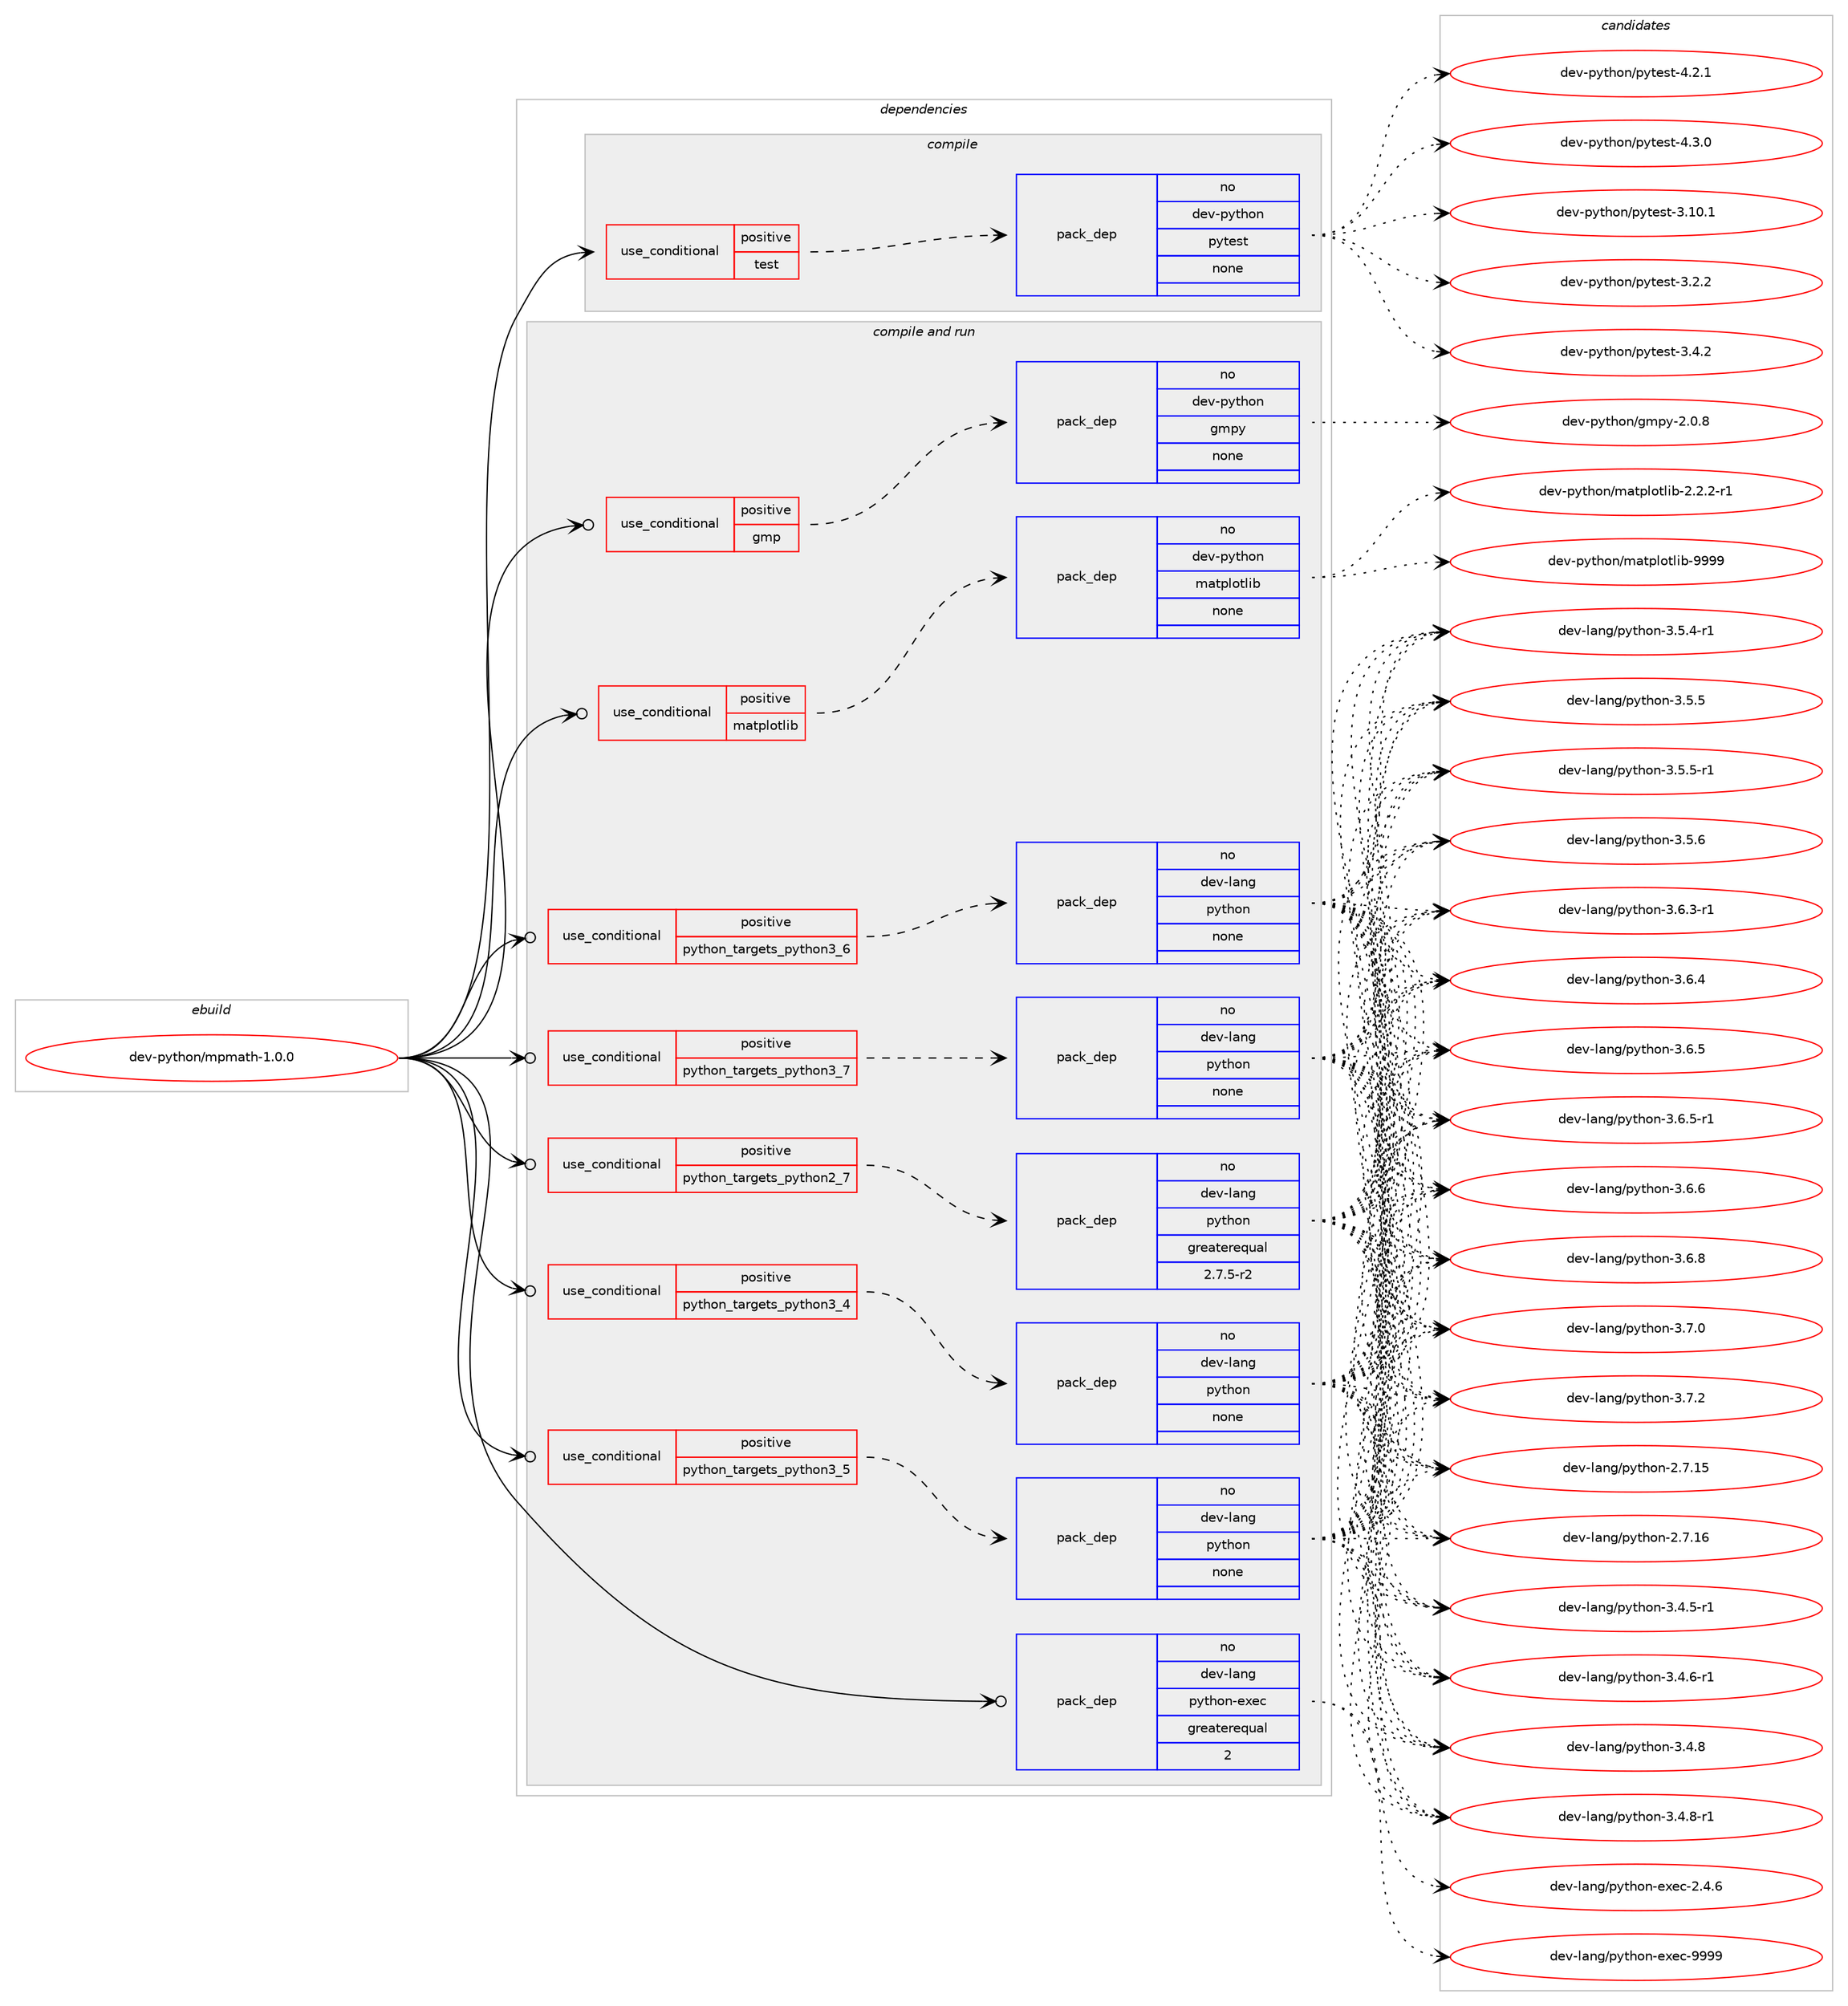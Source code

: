 digraph prolog {

# *************
# Graph options
# *************

newrank=true;
concentrate=true;
compound=true;
graph [rankdir=LR,fontname=Helvetica,fontsize=10,ranksep=1.5];#, ranksep=2.5, nodesep=0.2];
edge  [arrowhead=vee];
node  [fontname=Helvetica,fontsize=10];

# **********
# The ebuild
# **********

subgraph cluster_leftcol {
color=gray;
rank=same;
label=<<i>ebuild</i>>;
id [label="dev-python/mpmath-1.0.0", color=red, width=4, href="../dev-python/mpmath-1.0.0.svg"];
}

# ****************
# The dependencies
# ****************

subgraph cluster_midcol {
color=gray;
label=<<i>dependencies</i>>;
subgraph cluster_compile {
fillcolor="#eeeeee";
style=filled;
label=<<i>compile</i>>;
subgraph cond377668 {
dependency1419399 [label=<<TABLE BORDER="0" CELLBORDER="1" CELLSPACING="0" CELLPADDING="4"><TR><TD ROWSPAN="3" CELLPADDING="10">use_conditional</TD></TR><TR><TD>positive</TD></TR><TR><TD>test</TD></TR></TABLE>>, shape=none, color=red];
subgraph pack1018457 {
dependency1419400 [label=<<TABLE BORDER="0" CELLBORDER="1" CELLSPACING="0" CELLPADDING="4" WIDTH="220"><TR><TD ROWSPAN="6" CELLPADDING="30">pack_dep</TD></TR><TR><TD WIDTH="110">no</TD></TR><TR><TD>dev-python</TD></TR><TR><TD>pytest</TD></TR><TR><TD>none</TD></TR><TR><TD></TD></TR></TABLE>>, shape=none, color=blue];
}
dependency1419399:e -> dependency1419400:w [weight=20,style="dashed",arrowhead="vee"];
}
id:e -> dependency1419399:w [weight=20,style="solid",arrowhead="vee"];
}
subgraph cluster_compileandrun {
fillcolor="#eeeeee";
style=filled;
label=<<i>compile and run</i>>;
subgraph cond377669 {
dependency1419401 [label=<<TABLE BORDER="0" CELLBORDER="1" CELLSPACING="0" CELLPADDING="4"><TR><TD ROWSPAN="3" CELLPADDING="10">use_conditional</TD></TR><TR><TD>positive</TD></TR><TR><TD>gmp</TD></TR></TABLE>>, shape=none, color=red];
subgraph pack1018458 {
dependency1419402 [label=<<TABLE BORDER="0" CELLBORDER="1" CELLSPACING="0" CELLPADDING="4" WIDTH="220"><TR><TD ROWSPAN="6" CELLPADDING="30">pack_dep</TD></TR><TR><TD WIDTH="110">no</TD></TR><TR><TD>dev-python</TD></TR><TR><TD>gmpy</TD></TR><TR><TD>none</TD></TR><TR><TD></TD></TR></TABLE>>, shape=none, color=blue];
}
dependency1419401:e -> dependency1419402:w [weight=20,style="dashed",arrowhead="vee"];
}
id:e -> dependency1419401:w [weight=20,style="solid",arrowhead="odotvee"];
subgraph cond377670 {
dependency1419403 [label=<<TABLE BORDER="0" CELLBORDER="1" CELLSPACING="0" CELLPADDING="4"><TR><TD ROWSPAN="3" CELLPADDING="10">use_conditional</TD></TR><TR><TD>positive</TD></TR><TR><TD>matplotlib</TD></TR></TABLE>>, shape=none, color=red];
subgraph pack1018459 {
dependency1419404 [label=<<TABLE BORDER="0" CELLBORDER="1" CELLSPACING="0" CELLPADDING="4" WIDTH="220"><TR><TD ROWSPAN="6" CELLPADDING="30">pack_dep</TD></TR><TR><TD WIDTH="110">no</TD></TR><TR><TD>dev-python</TD></TR><TR><TD>matplotlib</TD></TR><TR><TD>none</TD></TR><TR><TD></TD></TR></TABLE>>, shape=none, color=blue];
}
dependency1419403:e -> dependency1419404:w [weight=20,style="dashed",arrowhead="vee"];
}
id:e -> dependency1419403:w [weight=20,style="solid",arrowhead="odotvee"];
subgraph cond377671 {
dependency1419405 [label=<<TABLE BORDER="0" CELLBORDER="1" CELLSPACING="0" CELLPADDING="4"><TR><TD ROWSPAN="3" CELLPADDING="10">use_conditional</TD></TR><TR><TD>positive</TD></TR><TR><TD>python_targets_python2_7</TD></TR></TABLE>>, shape=none, color=red];
subgraph pack1018460 {
dependency1419406 [label=<<TABLE BORDER="0" CELLBORDER="1" CELLSPACING="0" CELLPADDING="4" WIDTH="220"><TR><TD ROWSPAN="6" CELLPADDING="30">pack_dep</TD></TR><TR><TD WIDTH="110">no</TD></TR><TR><TD>dev-lang</TD></TR><TR><TD>python</TD></TR><TR><TD>greaterequal</TD></TR><TR><TD>2.7.5-r2</TD></TR></TABLE>>, shape=none, color=blue];
}
dependency1419405:e -> dependency1419406:w [weight=20,style="dashed",arrowhead="vee"];
}
id:e -> dependency1419405:w [weight=20,style="solid",arrowhead="odotvee"];
subgraph cond377672 {
dependency1419407 [label=<<TABLE BORDER="0" CELLBORDER="1" CELLSPACING="0" CELLPADDING="4"><TR><TD ROWSPAN="3" CELLPADDING="10">use_conditional</TD></TR><TR><TD>positive</TD></TR><TR><TD>python_targets_python3_4</TD></TR></TABLE>>, shape=none, color=red];
subgraph pack1018461 {
dependency1419408 [label=<<TABLE BORDER="0" CELLBORDER="1" CELLSPACING="0" CELLPADDING="4" WIDTH="220"><TR><TD ROWSPAN="6" CELLPADDING="30">pack_dep</TD></TR><TR><TD WIDTH="110">no</TD></TR><TR><TD>dev-lang</TD></TR><TR><TD>python</TD></TR><TR><TD>none</TD></TR><TR><TD></TD></TR></TABLE>>, shape=none, color=blue];
}
dependency1419407:e -> dependency1419408:w [weight=20,style="dashed",arrowhead="vee"];
}
id:e -> dependency1419407:w [weight=20,style="solid",arrowhead="odotvee"];
subgraph cond377673 {
dependency1419409 [label=<<TABLE BORDER="0" CELLBORDER="1" CELLSPACING="0" CELLPADDING="4"><TR><TD ROWSPAN="3" CELLPADDING="10">use_conditional</TD></TR><TR><TD>positive</TD></TR><TR><TD>python_targets_python3_5</TD></TR></TABLE>>, shape=none, color=red];
subgraph pack1018462 {
dependency1419410 [label=<<TABLE BORDER="0" CELLBORDER="1" CELLSPACING="0" CELLPADDING="4" WIDTH="220"><TR><TD ROWSPAN="6" CELLPADDING="30">pack_dep</TD></TR><TR><TD WIDTH="110">no</TD></TR><TR><TD>dev-lang</TD></TR><TR><TD>python</TD></TR><TR><TD>none</TD></TR><TR><TD></TD></TR></TABLE>>, shape=none, color=blue];
}
dependency1419409:e -> dependency1419410:w [weight=20,style="dashed",arrowhead="vee"];
}
id:e -> dependency1419409:w [weight=20,style="solid",arrowhead="odotvee"];
subgraph cond377674 {
dependency1419411 [label=<<TABLE BORDER="0" CELLBORDER="1" CELLSPACING="0" CELLPADDING="4"><TR><TD ROWSPAN="3" CELLPADDING="10">use_conditional</TD></TR><TR><TD>positive</TD></TR><TR><TD>python_targets_python3_6</TD></TR></TABLE>>, shape=none, color=red];
subgraph pack1018463 {
dependency1419412 [label=<<TABLE BORDER="0" CELLBORDER="1" CELLSPACING="0" CELLPADDING="4" WIDTH="220"><TR><TD ROWSPAN="6" CELLPADDING="30">pack_dep</TD></TR><TR><TD WIDTH="110">no</TD></TR><TR><TD>dev-lang</TD></TR><TR><TD>python</TD></TR><TR><TD>none</TD></TR><TR><TD></TD></TR></TABLE>>, shape=none, color=blue];
}
dependency1419411:e -> dependency1419412:w [weight=20,style="dashed",arrowhead="vee"];
}
id:e -> dependency1419411:w [weight=20,style="solid",arrowhead="odotvee"];
subgraph cond377675 {
dependency1419413 [label=<<TABLE BORDER="0" CELLBORDER="1" CELLSPACING="0" CELLPADDING="4"><TR><TD ROWSPAN="3" CELLPADDING="10">use_conditional</TD></TR><TR><TD>positive</TD></TR><TR><TD>python_targets_python3_7</TD></TR></TABLE>>, shape=none, color=red];
subgraph pack1018464 {
dependency1419414 [label=<<TABLE BORDER="0" CELLBORDER="1" CELLSPACING="0" CELLPADDING="4" WIDTH="220"><TR><TD ROWSPAN="6" CELLPADDING="30">pack_dep</TD></TR><TR><TD WIDTH="110">no</TD></TR><TR><TD>dev-lang</TD></TR><TR><TD>python</TD></TR><TR><TD>none</TD></TR><TR><TD></TD></TR></TABLE>>, shape=none, color=blue];
}
dependency1419413:e -> dependency1419414:w [weight=20,style="dashed",arrowhead="vee"];
}
id:e -> dependency1419413:w [weight=20,style="solid",arrowhead="odotvee"];
subgraph pack1018465 {
dependency1419415 [label=<<TABLE BORDER="0" CELLBORDER="1" CELLSPACING="0" CELLPADDING="4" WIDTH="220"><TR><TD ROWSPAN="6" CELLPADDING="30">pack_dep</TD></TR><TR><TD WIDTH="110">no</TD></TR><TR><TD>dev-lang</TD></TR><TR><TD>python-exec</TD></TR><TR><TD>greaterequal</TD></TR><TR><TD>2</TD></TR></TABLE>>, shape=none, color=blue];
}
id:e -> dependency1419415:w [weight=20,style="solid",arrowhead="odotvee"];
}
subgraph cluster_run {
fillcolor="#eeeeee";
style=filled;
label=<<i>run</i>>;
}
}

# **************
# The candidates
# **************

subgraph cluster_choices {
rank=same;
color=gray;
label=<<i>candidates</i>>;

subgraph choice1018457 {
color=black;
nodesep=1;
choice100101118451121211161041111104711212111610111511645514649484649 [label="dev-python/pytest-3.10.1", color=red, width=4,href="../dev-python/pytest-3.10.1.svg"];
choice1001011184511212111610411111047112121116101115116455146504650 [label="dev-python/pytest-3.2.2", color=red, width=4,href="../dev-python/pytest-3.2.2.svg"];
choice1001011184511212111610411111047112121116101115116455146524650 [label="dev-python/pytest-3.4.2", color=red, width=4,href="../dev-python/pytest-3.4.2.svg"];
choice1001011184511212111610411111047112121116101115116455246504649 [label="dev-python/pytest-4.2.1", color=red, width=4,href="../dev-python/pytest-4.2.1.svg"];
choice1001011184511212111610411111047112121116101115116455246514648 [label="dev-python/pytest-4.3.0", color=red, width=4,href="../dev-python/pytest-4.3.0.svg"];
dependency1419400:e -> choice100101118451121211161041111104711212111610111511645514649484649:w [style=dotted,weight="100"];
dependency1419400:e -> choice1001011184511212111610411111047112121116101115116455146504650:w [style=dotted,weight="100"];
dependency1419400:e -> choice1001011184511212111610411111047112121116101115116455146524650:w [style=dotted,weight="100"];
dependency1419400:e -> choice1001011184511212111610411111047112121116101115116455246504649:w [style=dotted,weight="100"];
dependency1419400:e -> choice1001011184511212111610411111047112121116101115116455246514648:w [style=dotted,weight="100"];
}
subgraph choice1018458 {
color=black;
nodesep=1;
choice1001011184511212111610411111047103109112121455046484656 [label="dev-python/gmpy-2.0.8", color=red, width=4,href="../dev-python/gmpy-2.0.8.svg"];
dependency1419402:e -> choice1001011184511212111610411111047103109112121455046484656:w [style=dotted,weight="100"];
}
subgraph choice1018459 {
color=black;
nodesep=1;
choice100101118451121211161041111104710997116112108111116108105984550465046504511449 [label="dev-python/matplotlib-2.2.2-r1", color=red, width=4,href="../dev-python/matplotlib-2.2.2-r1.svg"];
choice100101118451121211161041111104710997116112108111116108105984557575757 [label="dev-python/matplotlib-9999", color=red, width=4,href="../dev-python/matplotlib-9999.svg"];
dependency1419404:e -> choice100101118451121211161041111104710997116112108111116108105984550465046504511449:w [style=dotted,weight="100"];
dependency1419404:e -> choice100101118451121211161041111104710997116112108111116108105984557575757:w [style=dotted,weight="100"];
}
subgraph choice1018460 {
color=black;
nodesep=1;
choice10010111845108971101034711212111610411111045504655464953 [label="dev-lang/python-2.7.15", color=red, width=4,href="../dev-lang/python-2.7.15.svg"];
choice10010111845108971101034711212111610411111045504655464954 [label="dev-lang/python-2.7.16", color=red, width=4,href="../dev-lang/python-2.7.16.svg"];
choice1001011184510897110103471121211161041111104551465246534511449 [label="dev-lang/python-3.4.5-r1", color=red, width=4,href="../dev-lang/python-3.4.5-r1.svg"];
choice1001011184510897110103471121211161041111104551465246544511449 [label="dev-lang/python-3.4.6-r1", color=red, width=4,href="../dev-lang/python-3.4.6-r1.svg"];
choice100101118451089711010347112121116104111110455146524656 [label="dev-lang/python-3.4.8", color=red, width=4,href="../dev-lang/python-3.4.8.svg"];
choice1001011184510897110103471121211161041111104551465246564511449 [label="dev-lang/python-3.4.8-r1", color=red, width=4,href="../dev-lang/python-3.4.8-r1.svg"];
choice1001011184510897110103471121211161041111104551465346524511449 [label="dev-lang/python-3.5.4-r1", color=red, width=4,href="../dev-lang/python-3.5.4-r1.svg"];
choice100101118451089711010347112121116104111110455146534653 [label="dev-lang/python-3.5.5", color=red, width=4,href="../dev-lang/python-3.5.5.svg"];
choice1001011184510897110103471121211161041111104551465346534511449 [label="dev-lang/python-3.5.5-r1", color=red, width=4,href="../dev-lang/python-3.5.5-r1.svg"];
choice100101118451089711010347112121116104111110455146534654 [label="dev-lang/python-3.5.6", color=red, width=4,href="../dev-lang/python-3.5.6.svg"];
choice1001011184510897110103471121211161041111104551465446514511449 [label="dev-lang/python-3.6.3-r1", color=red, width=4,href="../dev-lang/python-3.6.3-r1.svg"];
choice100101118451089711010347112121116104111110455146544652 [label="dev-lang/python-3.6.4", color=red, width=4,href="../dev-lang/python-3.6.4.svg"];
choice100101118451089711010347112121116104111110455146544653 [label="dev-lang/python-3.6.5", color=red, width=4,href="../dev-lang/python-3.6.5.svg"];
choice1001011184510897110103471121211161041111104551465446534511449 [label="dev-lang/python-3.6.5-r1", color=red, width=4,href="../dev-lang/python-3.6.5-r1.svg"];
choice100101118451089711010347112121116104111110455146544654 [label="dev-lang/python-3.6.6", color=red, width=4,href="../dev-lang/python-3.6.6.svg"];
choice100101118451089711010347112121116104111110455146544656 [label="dev-lang/python-3.6.8", color=red, width=4,href="../dev-lang/python-3.6.8.svg"];
choice100101118451089711010347112121116104111110455146554648 [label="dev-lang/python-3.7.0", color=red, width=4,href="../dev-lang/python-3.7.0.svg"];
choice100101118451089711010347112121116104111110455146554650 [label="dev-lang/python-3.7.2", color=red, width=4,href="../dev-lang/python-3.7.2.svg"];
dependency1419406:e -> choice10010111845108971101034711212111610411111045504655464953:w [style=dotted,weight="100"];
dependency1419406:e -> choice10010111845108971101034711212111610411111045504655464954:w [style=dotted,weight="100"];
dependency1419406:e -> choice1001011184510897110103471121211161041111104551465246534511449:w [style=dotted,weight="100"];
dependency1419406:e -> choice1001011184510897110103471121211161041111104551465246544511449:w [style=dotted,weight="100"];
dependency1419406:e -> choice100101118451089711010347112121116104111110455146524656:w [style=dotted,weight="100"];
dependency1419406:e -> choice1001011184510897110103471121211161041111104551465246564511449:w [style=dotted,weight="100"];
dependency1419406:e -> choice1001011184510897110103471121211161041111104551465346524511449:w [style=dotted,weight="100"];
dependency1419406:e -> choice100101118451089711010347112121116104111110455146534653:w [style=dotted,weight="100"];
dependency1419406:e -> choice1001011184510897110103471121211161041111104551465346534511449:w [style=dotted,weight="100"];
dependency1419406:e -> choice100101118451089711010347112121116104111110455146534654:w [style=dotted,weight="100"];
dependency1419406:e -> choice1001011184510897110103471121211161041111104551465446514511449:w [style=dotted,weight="100"];
dependency1419406:e -> choice100101118451089711010347112121116104111110455146544652:w [style=dotted,weight="100"];
dependency1419406:e -> choice100101118451089711010347112121116104111110455146544653:w [style=dotted,weight="100"];
dependency1419406:e -> choice1001011184510897110103471121211161041111104551465446534511449:w [style=dotted,weight="100"];
dependency1419406:e -> choice100101118451089711010347112121116104111110455146544654:w [style=dotted,weight="100"];
dependency1419406:e -> choice100101118451089711010347112121116104111110455146544656:w [style=dotted,weight="100"];
dependency1419406:e -> choice100101118451089711010347112121116104111110455146554648:w [style=dotted,weight="100"];
dependency1419406:e -> choice100101118451089711010347112121116104111110455146554650:w [style=dotted,weight="100"];
}
subgraph choice1018461 {
color=black;
nodesep=1;
choice10010111845108971101034711212111610411111045504655464953 [label="dev-lang/python-2.7.15", color=red, width=4,href="../dev-lang/python-2.7.15.svg"];
choice10010111845108971101034711212111610411111045504655464954 [label="dev-lang/python-2.7.16", color=red, width=4,href="../dev-lang/python-2.7.16.svg"];
choice1001011184510897110103471121211161041111104551465246534511449 [label="dev-lang/python-3.4.5-r1", color=red, width=4,href="../dev-lang/python-3.4.5-r1.svg"];
choice1001011184510897110103471121211161041111104551465246544511449 [label="dev-lang/python-3.4.6-r1", color=red, width=4,href="../dev-lang/python-3.4.6-r1.svg"];
choice100101118451089711010347112121116104111110455146524656 [label="dev-lang/python-3.4.8", color=red, width=4,href="../dev-lang/python-3.4.8.svg"];
choice1001011184510897110103471121211161041111104551465246564511449 [label="dev-lang/python-3.4.8-r1", color=red, width=4,href="../dev-lang/python-3.4.8-r1.svg"];
choice1001011184510897110103471121211161041111104551465346524511449 [label="dev-lang/python-3.5.4-r1", color=red, width=4,href="../dev-lang/python-3.5.4-r1.svg"];
choice100101118451089711010347112121116104111110455146534653 [label="dev-lang/python-3.5.5", color=red, width=4,href="../dev-lang/python-3.5.5.svg"];
choice1001011184510897110103471121211161041111104551465346534511449 [label="dev-lang/python-3.5.5-r1", color=red, width=4,href="../dev-lang/python-3.5.5-r1.svg"];
choice100101118451089711010347112121116104111110455146534654 [label="dev-lang/python-3.5.6", color=red, width=4,href="../dev-lang/python-3.5.6.svg"];
choice1001011184510897110103471121211161041111104551465446514511449 [label="dev-lang/python-3.6.3-r1", color=red, width=4,href="../dev-lang/python-3.6.3-r1.svg"];
choice100101118451089711010347112121116104111110455146544652 [label="dev-lang/python-3.6.4", color=red, width=4,href="../dev-lang/python-3.6.4.svg"];
choice100101118451089711010347112121116104111110455146544653 [label="dev-lang/python-3.6.5", color=red, width=4,href="../dev-lang/python-3.6.5.svg"];
choice1001011184510897110103471121211161041111104551465446534511449 [label="dev-lang/python-3.6.5-r1", color=red, width=4,href="../dev-lang/python-3.6.5-r1.svg"];
choice100101118451089711010347112121116104111110455146544654 [label="dev-lang/python-3.6.6", color=red, width=4,href="../dev-lang/python-3.6.6.svg"];
choice100101118451089711010347112121116104111110455146544656 [label="dev-lang/python-3.6.8", color=red, width=4,href="../dev-lang/python-3.6.8.svg"];
choice100101118451089711010347112121116104111110455146554648 [label="dev-lang/python-3.7.0", color=red, width=4,href="../dev-lang/python-3.7.0.svg"];
choice100101118451089711010347112121116104111110455146554650 [label="dev-lang/python-3.7.2", color=red, width=4,href="../dev-lang/python-3.7.2.svg"];
dependency1419408:e -> choice10010111845108971101034711212111610411111045504655464953:w [style=dotted,weight="100"];
dependency1419408:e -> choice10010111845108971101034711212111610411111045504655464954:w [style=dotted,weight="100"];
dependency1419408:e -> choice1001011184510897110103471121211161041111104551465246534511449:w [style=dotted,weight="100"];
dependency1419408:e -> choice1001011184510897110103471121211161041111104551465246544511449:w [style=dotted,weight="100"];
dependency1419408:e -> choice100101118451089711010347112121116104111110455146524656:w [style=dotted,weight="100"];
dependency1419408:e -> choice1001011184510897110103471121211161041111104551465246564511449:w [style=dotted,weight="100"];
dependency1419408:e -> choice1001011184510897110103471121211161041111104551465346524511449:w [style=dotted,weight="100"];
dependency1419408:e -> choice100101118451089711010347112121116104111110455146534653:w [style=dotted,weight="100"];
dependency1419408:e -> choice1001011184510897110103471121211161041111104551465346534511449:w [style=dotted,weight="100"];
dependency1419408:e -> choice100101118451089711010347112121116104111110455146534654:w [style=dotted,weight="100"];
dependency1419408:e -> choice1001011184510897110103471121211161041111104551465446514511449:w [style=dotted,weight="100"];
dependency1419408:e -> choice100101118451089711010347112121116104111110455146544652:w [style=dotted,weight="100"];
dependency1419408:e -> choice100101118451089711010347112121116104111110455146544653:w [style=dotted,weight="100"];
dependency1419408:e -> choice1001011184510897110103471121211161041111104551465446534511449:w [style=dotted,weight="100"];
dependency1419408:e -> choice100101118451089711010347112121116104111110455146544654:w [style=dotted,weight="100"];
dependency1419408:e -> choice100101118451089711010347112121116104111110455146544656:w [style=dotted,weight="100"];
dependency1419408:e -> choice100101118451089711010347112121116104111110455146554648:w [style=dotted,weight="100"];
dependency1419408:e -> choice100101118451089711010347112121116104111110455146554650:w [style=dotted,weight="100"];
}
subgraph choice1018462 {
color=black;
nodesep=1;
choice10010111845108971101034711212111610411111045504655464953 [label="dev-lang/python-2.7.15", color=red, width=4,href="../dev-lang/python-2.7.15.svg"];
choice10010111845108971101034711212111610411111045504655464954 [label="dev-lang/python-2.7.16", color=red, width=4,href="../dev-lang/python-2.7.16.svg"];
choice1001011184510897110103471121211161041111104551465246534511449 [label="dev-lang/python-3.4.5-r1", color=red, width=4,href="../dev-lang/python-3.4.5-r1.svg"];
choice1001011184510897110103471121211161041111104551465246544511449 [label="dev-lang/python-3.4.6-r1", color=red, width=4,href="../dev-lang/python-3.4.6-r1.svg"];
choice100101118451089711010347112121116104111110455146524656 [label="dev-lang/python-3.4.8", color=red, width=4,href="../dev-lang/python-3.4.8.svg"];
choice1001011184510897110103471121211161041111104551465246564511449 [label="dev-lang/python-3.4.8-r1", color=red, width=4,href="../dev-lang/python-3.4.8-r1.svg"];
choice1001011184510897110103471121211161041111104551465346524511449 [label="dev-lang/python-3.5.4-r1", color=red, width=4,href="../dev-lang/python-3.5.4-r1.svg"];
choice100101118451089711010347112121116104111110455146534653 [label="dev-lang/python-3.5.5", color=red, width=4,href="../dev-lang/python-3.5.5.svg"];
choice1001011184510897110103471121211161041111104551465346534511449 [label="dev-lang/python-3.5.5-r1", color=red, width=4,href="../dev-lang/python-3.5.5-r1.svg"];
choice100101118451089711010347112121116104111110455146534654 [label="dev-lang/python-3.5.6", color=red, width=4,href="../dev-lang/python-3.5.6.svg"];
choice1001011184510897110103471121211161041111104551465446514511449 [label="dev-lang/python-3.6.3-r1", color=red, width=4,href="../dev-lang/python-3.6.3-r1.svg"];
choice100101118451089711010347112121116104111110455146544652 [label="dev-lang/python-3.6.4", color=red, width=4,href="../dev-lang/python-3.6.4.svg"];
choice100101118451089711010347112121116104111110455146544653 [label="dev-lang/python-3.6.5", color=red, width=4,href="../dev-lang/python-3.6.5.svg"];
choice1001011184510897110103471121211161041111104551465446534511449 [label="dev-lang/python-3.6.5-r1", color=red, width=4,href="../dev-lang/python-3.6.5-r1.svg"];
choice100101118451089711010347112121116104111110455146544654 [label="dev-lang/python-3.6.6", color=red, width=4,href="../dev-lang/python-3.6.6.svg"];
choice100101118451089711010347112121116104111110455146544656 [label="dev-lang/python-3.6.8", color=red, width=4,href="../dev-lang/python-3.6.8.svg"];
choice100101118451089711010347112121116104111110455146554648 [label="dev-lang/python-3.7.0", color=red, width=4,href="../dev-lang/python-3.7.0.svg"];
choice100101118451089711010347112121116104111110455146554650 [label="dev-lang/python-3.7.2", color=red, width=4,href="../dev-lang/python-3.7.2.svg"];
dependency1419410:e -> choice10010111845108971101034711212111610411111045504655464953:w [style=dotted,weight="100"];
dependency1419410:e -> choice10010111845108971101034711212111610411111045504655464954:w [style=dotted,weight="100"];
dependency1419410:e -> choice1001011184510897110103471121211161041111104551465246534511449:w [style=dotted,weight="100"];
dependency1419410:e -> choice1001011184510897110103471121211161041111104551465246544511449:w [style=dotted,weight="100"];
dependency1419410:e -> choice100101118451089711010347112121116104111110455146524656:w [style=dotted,weight="100"];
dependency1419410:e -> choice1001011184510897110103471121211161041111104551465246564511449:w [style=dotted,weight="100"];
dependency1419410:e -> choice1001011184510897110103471121211161041111104551465346524511449:w [style=dotted,weight="100"];
dependency1419410:e -> choice100101118451089711010347112121116104111110455146534653:w [style=dotted,weight="100"];
dependency1419410:e -> choice1001011184510897110103471121211161041111104551465346534511449:w [style=dotted,weight="100"];
dependency1419410:e -> choice100101118451089711010347112121116104111110455146534654:w [style=dotted,weight="100"];
dependency1419410:e -> choice1001011184510897110103471121211161041111104551465446514511449:w [style=dotted,weight="100"];
dependency1419410:e -> choice100101118451089711010347112121116104111110455146544652:w [style=dotted,weight="100"];
dependency1419410:e -> choice100101118451089711010347112121116104111110455146544653:w [style=dotted,weight="100"];
dependency1419410:e -> choice1001011184510897110103471121211161041111104551465446534511449:w [style=dotted,weight="100"];
dependency1419410:e -> choice100101118451089711010347112121116104111110455146544654:w [style=dotted,weight="100"];
dependency1419410:e -> choice100101118451089711010347112121116104111110455146544656:w [style=dotted,weight="100"];
dependency1419410:e -> choice100101118451089711010347112121116104111110455146554648:w [style=dotted,weight="100"];
dependency1419410:e -> choice100101118451089711010347112121116104111110455146554650:w [style=dotted,weight="100"];
}
subgraph choice1018463 {
color=black;
nodesep=1;
choice10010111845108971101034711212111610411111045504655464953 [label="dev-lang/python-2.7.15", color=red, width=4,href="../dev-lang/python-2.7.15.svg"];
choice10010111845108971101034711212111610411111045504655464954 [label="dev-lang/python-2.7.16", color=red, width=4,href="../dev-lang/python-2.7.16.svg"];
choice1001011184510897110103471121211161041111104551465246534511449 [label="dev-lang/python-3.4.5-r1", color=red, width=4,href="../dev-lang/python-3.4.5-r1.svg"];
choice1001011184510897110103471121211161041111104551465246544511449 [label="dev-lang/python-3.4.6-r1", color=red, width=4,href="../dev-lang/python-3.4.6-r1.svg"];
choice100101118451089711010347112121116104111110455146524656 [label="dev-lang/python-3.4.8", color=red, width=4,href="../dev-lang/python-3.4.8.svg"];
choice1001011184510897110103471121211161041111104551465246564511449 [label="dev-lang/python-3.4.8-r1", color=red, width=4,href="../dev-lang/python-3.4.8-r1.svg"];
choice1001011184510897110103471121211161041111104551465346524511449 [label="dev-lang/python-3.5.4-r1", color=red, width=4,href="../dev-lang/python-3.5.4-r1.svg"];
choice100101118451089711010347112121116104111110455146534653 [label="dev-lang/python-3.5.5", color=red, width=4,href="../dev-lang/python-3.5.5.svg"];
choice1001011184510897110103471121211161041111104551465346534511449 [label="dev-lang/python-3.5.5-r1", color=red, width=4,href="../dev-lang/python-3.5.5-r1.svg"];
choice100101118451089711010347112121116104111110455146534654 [label="dev-lang/python-3.5.6", color=red, width=4,href="../dev-lang/python-3.5.6.svg"];
choice1001011184510897110103471121211161041111104551465446514511449 [label="dev-lang/python-3.6.3-r1", color=red, width=4,href="../dev-lang/python-3.6.3-r1.svg"];
choice100101118451089711010347112121116104111110455146544652 [label="dev-lang/python-3.6.4", color=red, width=4,href="../dev-lang/python-3.6.4.svg"];
choice100101118451089711010347112121116104111110455146544653 [label="dev-lang/python-3.6.5", color=red, width=4,href="../dev-lang/python-3.6.5.svg"];
choice1001011184510897110103471121211161041111104551465446534511449 [label="dev-lang/python-3.6.5-r1", color=red, width=4,href="../dev-lang/python-3.6.5-r1.svg"];
choice100101118451089711010347112121116104111110455146544654 [label="dev-lang/python-3.6.6", color=red, width=4,href="../dev-lang/python-3.6.6.svg"];
choice100101118451089711010347112121116104111110455146544656 [label="dev-lang/python-3.6.8", color=red, width=4,href="../dev-lang/python-3.6.8.svg"];
choice100101118451089711010347112121116104111110455146554648 [label="dev-lang/python-3.7.0", color=red, width=4,href="../dev-lang/python-3.7.0.svg"];
choice100101118451089711010347112121116104111110455146554650 [label="dev-lang/python-3.7.2", color=red, width=4,href="../dev-lang/python-3.7.2.svg"];
dependency1419412:e -> choice10010111845108971101034711212111610411111045504655464953:w [style=dotted,weight="100"];
dependency1419412:e -> choice10010111845108971101034711212111610411111045504655464954:w [style=dotted,weight="100"];
dependency1419412:e -> choice1001011184510897110103471121211161041111104551465246534511449:w [style=dotted,weight="100"];
dependency1419412:e -> choice1001011184510897110103471121211161041111104551465246544511449:w [style=dotted,weight="100"];
dependency1419412:e -> choice100101118451089711010347112121116104111110455146524656:w [style=dotted,weight="100"];
dependency1419412:e -> choice1001011184510897110103471121211161041111104551465246564511449:w [style=dotted,weight="100"];
dependency1419412:e -> choice1001011184510897110103471121211161041111104551465346524511449:w [style=dotted,weight="100"];
dependency1419412:e -> choice100101118451089711010347112121116104111110455146534653:w [style=dotted,weight="100"];
dependency1419412:e -> choice1001011184510897110103471121211161041111104551465346534511449:w [style=dotted,weight="100"];
dependency1419412:e -> choice100101118451089711010347112121116104111110455146534654:w [style=dotted,weight="100"];
dependency1419412:e -> choice1001011184510897110103471121211161041111104551465446514511449:w [style=dotted,weight="100"];
dependency1419412:e -> choice100101118451089711010347112121116104111110455146544652:w [style=dotted,weight="100"];
dependency1419412:e -> choice100101118451089711010347112121116104111110455146544653:w [style=dotted,weight="100"];
dependency1419412:e -> choice1001011184510897110103471121211161041111104551465446534511449:w [style=dotted,weight="100"];
dependency1419412:e -> choice100101118451089711010347112121116104111110455146544654:w [style=dotted,weight="100"];
dependency1419412:e -> choice100101118451089711010347112121116104111110455146544656:w [style=dotted,weight="100"];
dependency1419412:e -> choice100101118451089711010347112121116104111110455146554648:w [style=dotted,weight="100"];
dependency1419412:e -> choice100101118451089711010347112121116104111110455146554650:w [style=dotted,weight="100"];
}
subgraph choice1018464 {
color=black;
nodesep=1;
choice10010111845108971101034711212111610411111045504655464953 [label="dev-lang/python-2.7.15", color=red, width=4,href="../dev-lang/python-2.7.15.svg"];
choice10010111845108971101034711212111610411111045504655464954 [label="dev-lang/python-2.7.16", color=red, width=4,href="../dev-lang/python-2.7.16.svg"];
choice1001011184510897110103471121211161041111104551465246534511449 [label="dev-lang/python-3.4.5-r1", color=red, width=4,href="../dev-lang/python-3.4.5-r1.svg"];
choice1001011184510897110103471121211161041111104551465246544511449 [label="dev-lang/python-3.4.6-r1", color=red, width=4,href="../dev-lang/python-3.4.6-r1.svg"];
choice100101118451089711010347112121116104111110455146524656 [label="dev-lang/python-3.4.8", color=red, width=4,href="../dev-lang/python-3.4.8.svg"];
choice1001011184510897110103471121211161041111104551465246564511449 [label="dev-lang/python-3.4.8-r1", color=red, width=4,href="../dev-lang/python-3.4.8-r1.svg"];
choice1001011184510897110103471121211161041111104551465346524511449 [label="dev-lang/python-3.5.4-r1", color=red, width=4,href="../dev-lang/python-3.5.4-r1.svg"];
choice100101118451089711010347112121116104111110455146534653 [label="dev-lang/python-3.5.5", color=red, width=4,href="../dev-lang/python-3.5.5.svg"];
choice1001011184510897110103471121211161041111104551465346534511449 [label="dev-lang/python-3.5.5-r1", color=red, width=4,href="../dev-lang/python-3.5.5-r1.svg"];
choice100101118451089711010347112121116104111110455146534654 [label="dev-lang/python-3.5.6", color=red, width=4,href="../dev-lang/python-3.5.6.svg"];
choice1001011184510897110103471121211161041111104551465446514511449 [label="dev-lang/python-3.6.3-r1", color=red, width=4,href="../dev-lang/python-3.6.3-r1.svg"];
choice100101118451089711010347112121116104111110455146544652 [label="dev-lang/python-3.6.4", color=red, width=4,href="../dev-lang/python-3.6.4.svg"];
choice100101118451089711010347112121116104111110455146544653 [label="dev-lang/python-3.6.5", color=red, width=4,href="../dev-lang/python-3.6.5.svg"];
choice1001011184510897110103471121211161041111104551465446534511449 [label="dev-lang/python-3.6.5-r1", color=red, width=4,href="../dev-lang/python-3.6.5-r1.svg"];
choice100101118451089711010347112121116104111110455146544654 [label="dev-lang/python-3.6.6", color=red, width=4,href="../dev-lang/python-3.6.6.svg"];
choice100101118451089711010347112121116104111110455146544656 [label="dev-lang/python-3.6.8", color=red, width=4,href="../dev-lang/python-3.6.8.svg"];
choice100101118451089711010347112121116104111110455146554648 [label="dev-lang/python-3.7.0", color=red, width=4,href="../dev-lang/python-3.7.0.svg"];
choice100101118451089711010347112121116104111110455146554650 [label="dev-lang/python-3.7.2", color=red, width=4,href="../dev-lang/python-3.7.2.svg"];
dependency1419414:e -> choice10010111845108971101034711212111610411111045504655464953:w [style=dotted,weight="100"];
dependency1419414:e -> choice10010111845108971101034711212111610411111045504655464954:w [style=dotted,weight="100"];
dependency1419414:e -> choice1001011184510897110103471121211161041111104551465246534511449:w [style=dotted,weight="100"];
dependency1419414:e -> choice1001011184510897110103471121211161041111104551465246544511449:w [style=dotted,weight="100"];
dependency1419414:e -> choice100101118451089711010347112121116104111110455146524656:w [style=dotted,weight="100"];
dependency1419414:e -> choice1001011184510897110103471121211161041111104551465246564511449:w [style=dotted,weight="100"];
dependency1419414:e -> choice1001011184510897110103471121211161041111104551465346524511449:w [style=dotted,weight="100"];
dependency1419414:e -> choice100101118451089711010347112121116104111110455146534653:w [style=dotted,weight="100"];
dependency1419414:e -> choice1001011184510897110103471121211161041111104551465346534511449:w [style=dotted,weight="100"];
dependency1419414:e -> choice100101118451089711010347112121116104111110455146534654:w [style=dotted,weight="100"];
dependency1419414:e -> choice1001011184510897110103471121211161041111104551465446514511449:w [style=dotted,weight="100"];
dependency1419414:e -> choice100101118451089711010347112121116104111110455146544652:w [style=dotted,weight="100"];
dependency1419414:e -> choice100101118451089711010347112121116104111110455146544653:w [style=dotted,weight="100"];
dependency1419414:e -> choice1001011184510897110103471121211161041111104551465446534511449:w [style=dotted,weight="100"];
dependency1419414:e -> choice100101118451089711010347112121116104111110455146544654:w [style=dotted,weight="100"];
dependency1419414:e -> choice100101118451089711010347112121116104111110455146544656:w [style=dotted,weight="100"];
dependency1419414:e -> choice100101118451089711010347112121116104111110455146554648:w [style=dotted,weight="100"];
dependency1419414:e -> choice100101118451089711010347112121116104111110455146554650:w [style=dotted,weight="100"];
}
subgraph choice1018465 {
color=black;
nodesep=1;
choice1001011184510897110103471121211161041111104510112010199455046524654 [label="dev-lang/python-exec-2.4.6", color=red, width=4,href="../dev-lang/python-exec-2.4.6.svg"];
choice10010111845108971101034711212111610411111045101120101994557575757 [label="dev-lang/python-exec-9999", color=red, width=4,href="../dev-lang/python-exec-9999.svg"];
dependency1419415:e -> choice1001011184510897110103471121211161041111104510112010199455046524654:w [style=dotted,weight="100"];
dependency1419415:e -> choice10010111845108971101034711212111610411111045101120101994557575757:w [style=dotted,weight="100"];
}
}

}

